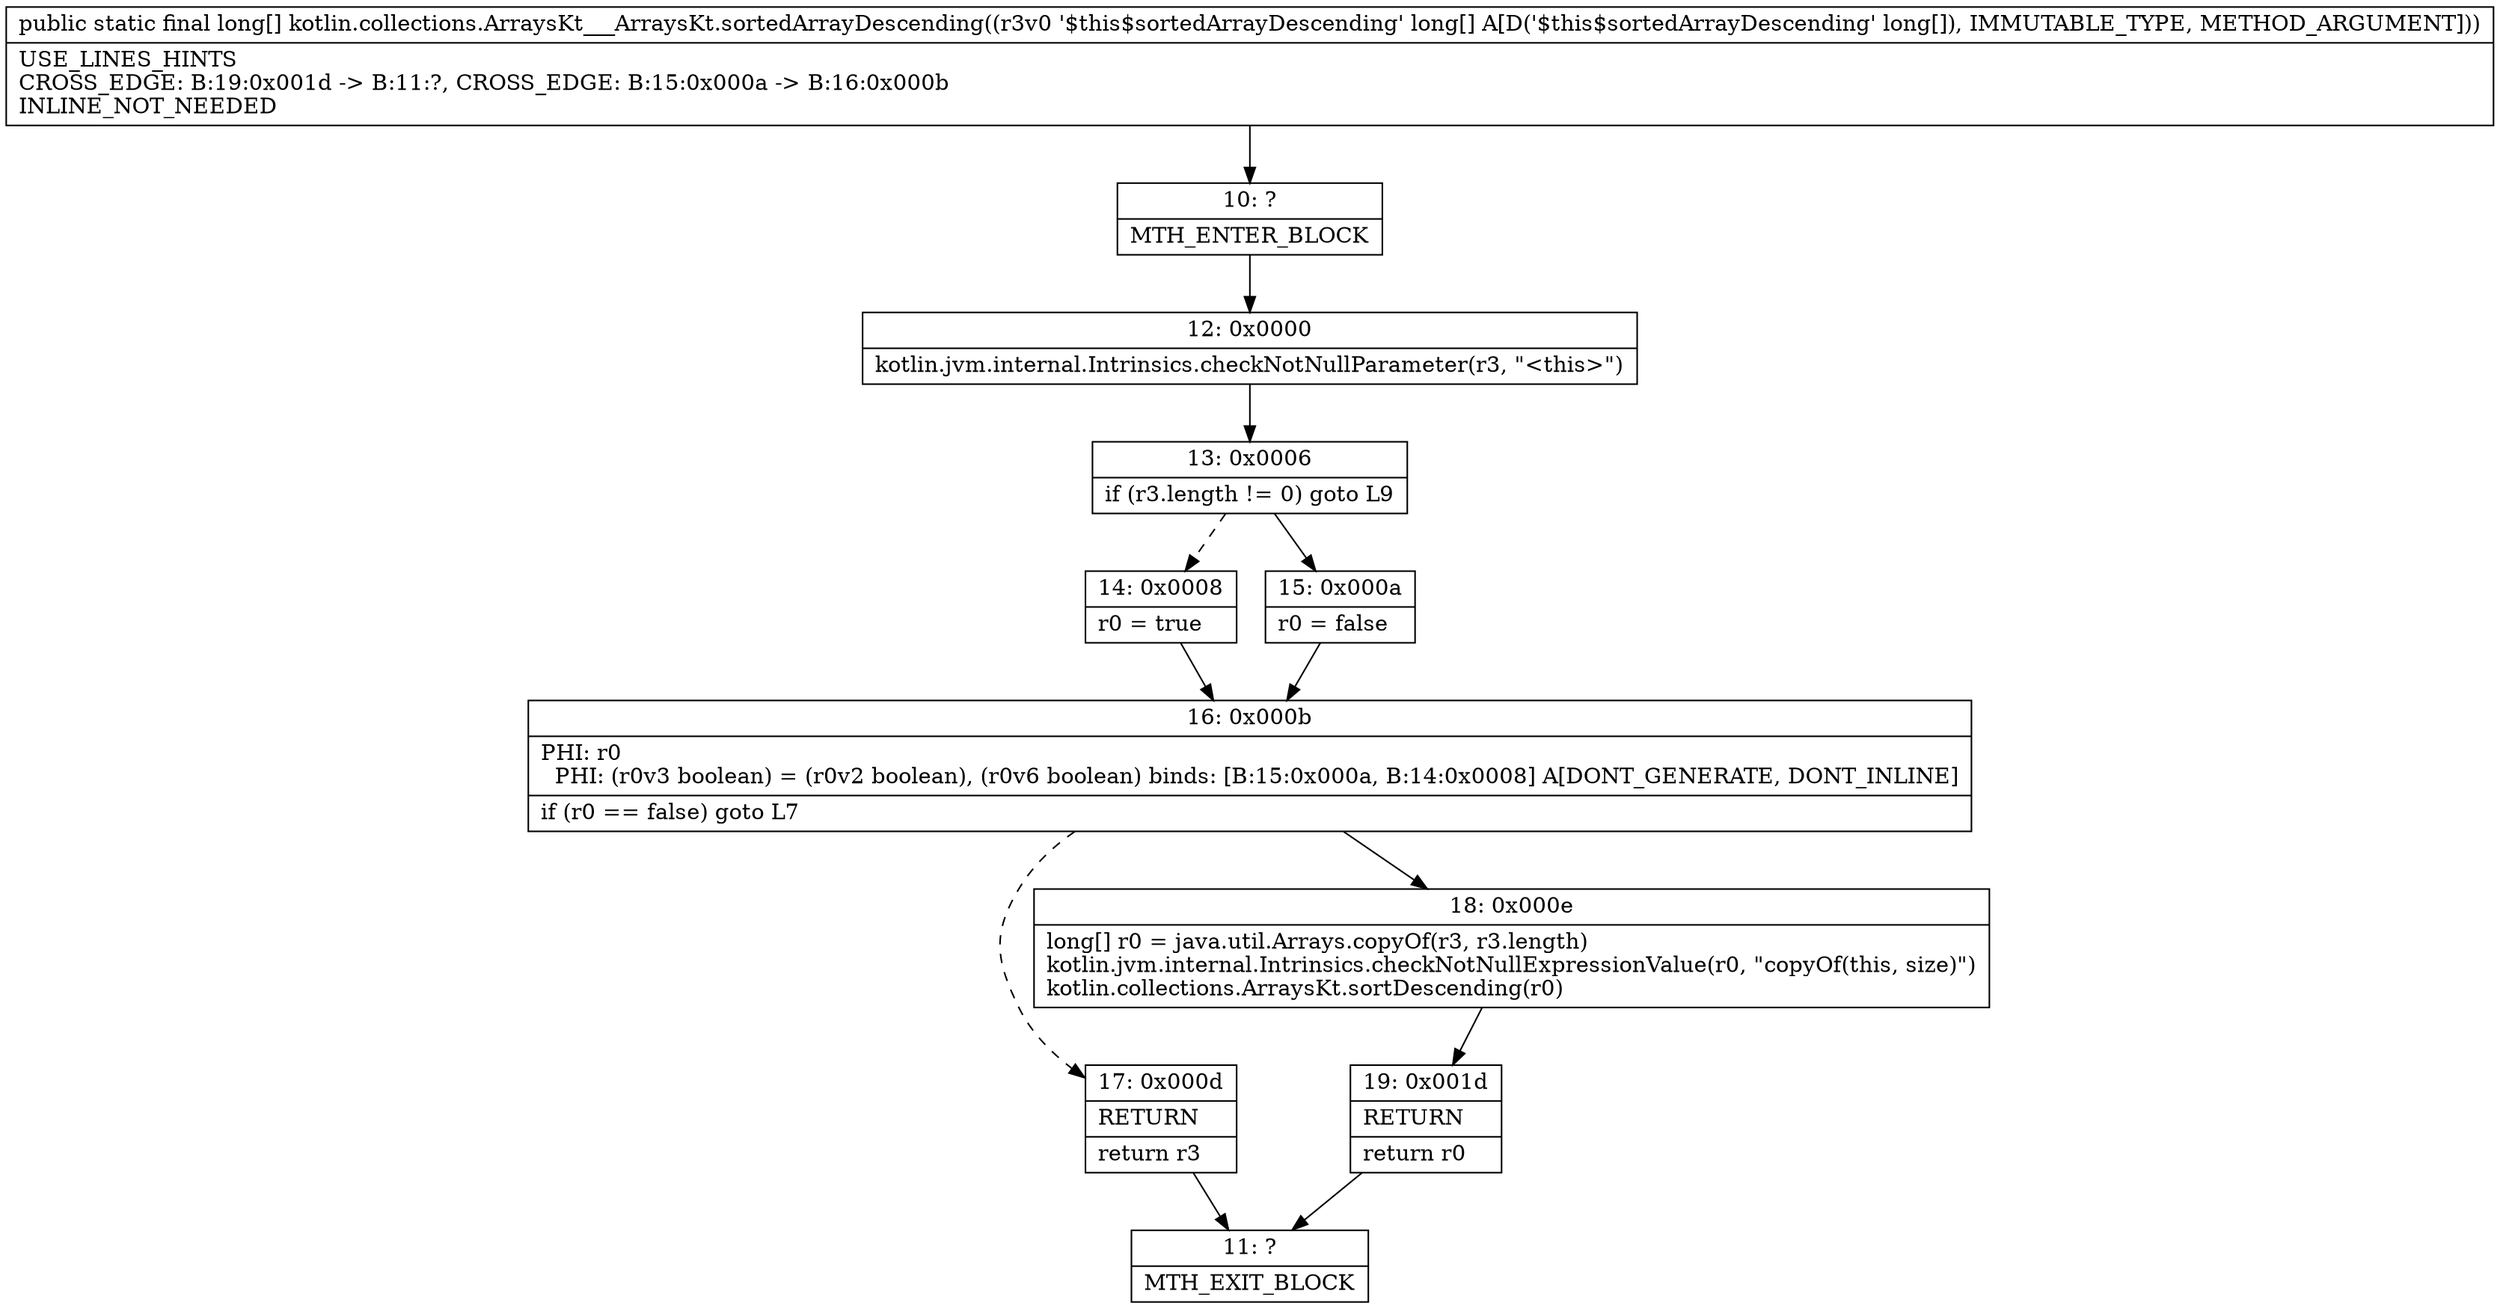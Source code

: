 digraph "CFG forkotlin.collections.ArraysKt___ArraysKt.sortedArrayDescending([J)[J" {
Node_10 [shape=record,label="{10\:\ ?|MTH_ENTER_BLOCK\l}"];
Node_12 [shape=record,label="{12\:\ 0x0000|kotlin.jvm.internal.Intrinsics.checkNotNullParameter(r3, \"\<this\>\")\l}"];
Node_13 [shape=record,label="{13\:\ 0x0006|if (r3.length != 0) goto L9\l}"];
Node_14 [shape=record,label="{14\:\ 0x0008|r0 = true\l}"];
Node_16 [shape=record,label="{16\:\ 0x000b|PHI: r0 \l  PHI: (r0v3 boolean) = (r0v2 boolean), (r0v6 boolean) binds: [B:15:0x000a, B:14:0x0008] A[DONT_GENERATE, DONT_INLINE]\l|if (r0 == false) goto L7\l}"];
Node_17 [shape=record,label="{17\:\ 0x000d|RETURN\l|return r3\l}"];
Node_11 [shape=record,label="{11\:\ ?|MTH_EXIT_BLOCK\l}"];
Node_18 [shape=record,label="{18\:\ 0x000e|long[] r0 = java.util.Arrays.copyOf(r3, r3.length)\lkotlin.jvm.internal.Intrinsics.checkNotNullExpressionValue(r0, \"copyOf(this, size)\")\lkotlin.collections.ArraysKt.sortDescending(r0)\l}"];
Node_19 [shape=record,label="{19\:\ 0x001d|RETURN\l|return r0\l}"];
Node_15 [shape=record,label="{15\:\ 0x000a|r0 = false\l}"];
MethodNode[shape=record,label="{public static final long[] kotlin.collections.ArraysKt___ArraysKt.sortedArrayDescending((r3v0 '$this$sortedArrayDescending' long[] A[D('$this$sortedArrayDescending' long[]), IMMUTABLE_TYPE, METHOD_ARGUMENT]))  | USE_LINES_HINTS\lCROSS_EDGE: B:19:0x001d \-\> B:11:?, CROSS_EDGE: B:15:0x000a \-\> B:16:0x000b\lINLINE_NOT_NEEDED\l}"];
MethodNode -> Node_10;Node_10 -> Node_12;
Node_12 -> Node_13;
Node_13 -> Node_14[style=dashed];
Node_13 -> Node_15;
Node_14 -> Node_16;
Node_16 -> Node_17[style=dashed];
Node_16 -> Node_18;
Node_17 -> Node_11;
Node_18 -> Node_19;
Node_19 -> Node_11;
Node_15 -> Node_16;
}

